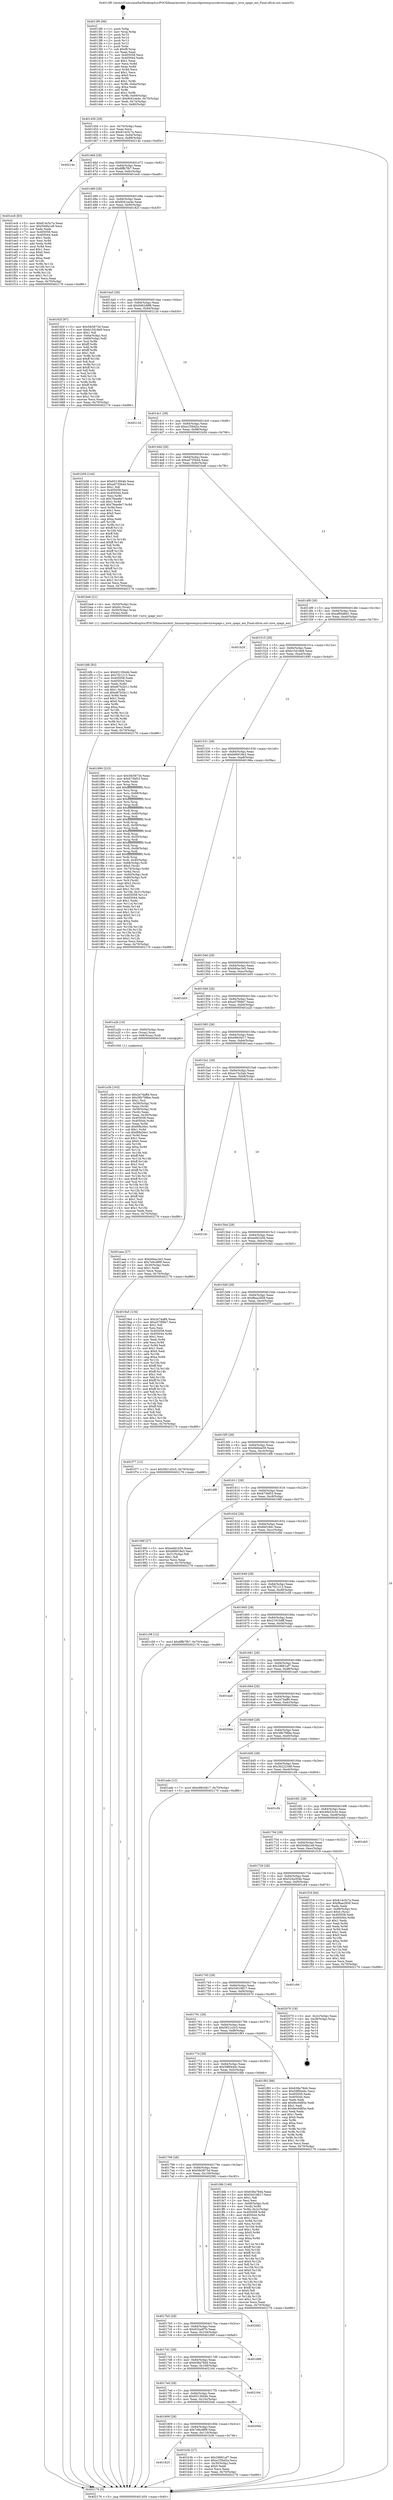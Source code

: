 digraph "0x4013f0" {
  label = "0x4013f0 (/mnt/c/Users/mathe/Desktop/tcc/POCII/binaries/extr_linuxarchpowerpcsysdevxivespapr.c_xive_spapr_eoi_Final-ollvm.out::main(0))"
  labelloc = "t"
  node[shape=record]

  Entry [label="",width=0.3,height=0.3,shape=circle,fillcolor=black,style=filled]
  "0x401450" [label="{
     0x401450 [29]\l
     | [instrs]\l
     &nbsp;&nbsp;0x401450 \<+3\>: mov -0x70(%rbp),%eax\l
     &nbsp;&nbsp;0x401453 \<+2\>: mov %eax,%ecx\l
     &nbsp;&nbsp;0x401455 \<+6\>: sub $0x814c5c7a,%ecx\l
     &nbsp;&nbsp;0x40145b \<+6\>: mov %eax,-0x84(%rbp)\l
     &nbsp;&nbsp;0x401461 \<+6\>: mov %ecx,-0x88(%rbp)\l
     &nbsp;&nbsp;0x401467 \<+6\>: je 000000000040214e \<main+0xd5e\>\l
  }"]
  "0x40214e" [label="{
     0x40214e\l
  }", style=dashed]
  "0x40146d" [label="{
     0x40146d [28]\l
     | [instrs]\l
     &nbsp;&nbsp;0x40146d \<+5\>: jmp 0000000000401472 \<main+0x82\>\l
     &nbsp;&nbsp;0x401472 \<+6\>: mov -0x84(%rbp),%eax\l
     &nbsp;&nbsp;0x401478 \<+5\>: sub $0x8ffb7fb7,%eax\l
     &nbsp;&nbsp;0x40147d \<+6\>: mov %eax,-0x8c(%rbp)\l
     &nbsp;&nbsp;0x401483 \<+6\>: je 0000000000401ec6 \<main+0xad6\>\l
  }"]
  Exit [label="",width=0.3,height=0.3,shape=circle,fillcolor=black,style=filled,peripheries=2]
  "0x401ec6" [label="{
     0x401ec6 [83]\l
     | [instrs]\l
     &nbsp;&nbsp;0x401ec6 \<+5\>: mov $0x814c5c7a,%eax\l
     &nbsp;&nbsp;0x401ecb \<+5\>: mov $0x50dfa1e8,%ecx\l
     &nbsp;&nbsp;0x401ed0 \<+2\>: xor %edx,%edx\l
     &nbsp;&nbsp;0x401ed2 \<+7\>: mov 0x405058,%esi\l
     &nbsp;&nbsp;0x401ed9 \<+7\>: mov 0x405044,%edi\l
     &nbsp;&nbsp;0x401ee0 \<+3\>: sub $0x1,%edx\l
     &nbsp;&nbsp;0x401ee3 \<+3\>: mov %esi,%r8d\l
     &nbsp;&nbsp;0x401ee6 \<+3\>: add %edx,%r8d\l
     &nbsp;&nbsp;0x401ee9 \<+4\>: imul %r8d,%esi\l
     &nbsp;&nbsp;0x401eed \<+3\>: and $0x1,%esi\l
     &nbsp;&nbsp;0x401ef0 \<+3\>: cmp $0x0,%esi\l
     &nbsp;&nbsp;0x401ef3 \<+4\>: sete %r9b\l
     &nbsp;&nbsp;0x401ef7 \<+3\>: cmp $0xa,%edi\l
     &nbsp;&nbsp;0x401efa \<+4\>: setl %r10b\l
     &nbsp;&nbsp;0x401efe \<+3\>: mov %r9b,%r11b\l
     &nbsp;&nbsp;0x401f01 \<+3\>: and %r10b,%r11b\l
     &nbsp;&nbsp;0x401f04 \<+3\>: xor %r10b,%r9b\l
     &nbsp;&nbsp;0x401f07 \<+3\>: or %r9b,%r11b\l
     &nbsp;&nbsp;0x401f0a \<+4\>: test $0x1,%r11b\l
     &nbsp;&nbsp;0x401f0e \<+3\>: cmovne %ecx,%eax\l
     &nbsp;&nbsp;0x401f11 \<+3\>: mov %eax,-0x70(%rbp)\l
     &nbsp;&nbsp;0x401f14 \<+5\>: jmp 0000000000402176 \<main+0xd86\>\l
  }"]
  "0x401489" [label="{
     0x401489 [28]\l
     | [instrs]\l
     &nbsp;&nbsp;0x401489 \<+5\>: jmp 000000000040148e \<main+0x9e\>\l
     &nbsp;&nbsp;0x40148e \<+6\>: mov -0x84(%rbp),%eax\l
     &nbsp;&nbsp;0x401494 \<+5\>: sub $0x9041ee4e,%eax\l
     &nbsp;&nbsp;0x401499 \<+6\>: mov %eax,-0x90(%rbp)\l
     &nbsp;&nbsp;0x40149f \<+6\>: je 000000000040182f \<main+0x43f\>\l
  }"]
  "0x401bfb" [label="{
     0x401bfb [93]\l
     | [instrs]\l
     &nbsp;&nbsp;0x401bfb \<+5\>: mov $0x6513944b,%edi\l
     &nbsp;&nbsp;0x401c00 \<+5\>: mov $0x7f21213,%ecx\l
     &nbsp;&nbsp;0x401c05 \<+7\>: mov 0x405058,%edx\l
     &nbsp;&nbsp;0x401c0c \<+7\>: mov 0x405044,%esi\l
     &nbsp;&nbsp;0x401c13 \<+3\>: mov %edx,%r8d\l
     &nbsp;&nbsp;0x401c16 \<+7\>: add $0xe67b2b11,%r8d\l
     &nbsp;&nbsp;0x401c1d \<+4\>: sub $0x1,%r8d\l
     &nbsp;&nbsp;0x401c21 \<+7\>: sub $0xe67b2b11,%r8d\l
     &nbsp;&nbsp;0x401c28 \<+4\>: imul %r8d,%edx\l
     &nbsp;&nbsp;0x401c2c \<+3\>: and $0x1,%edx\l
     &nbsp;&nbsp;0x401c2f \<+3\>: cmp $0x0,%edx\l
     &nbsp;&nbsp;0x401c32 \<+4\>: sete %r9b\l
     &nbsp;&nbsp;0x401c36 \<+3\>: cmp $0xa,%esi\l
     &nbsp;&nbsp;0x401c39 \<+4\>: setl %r10b\l
     &nbsp;&nbsp;0x401c3d \<+3\>: mov %r9b,%r11b\l
     &nbsp;&nbsp;0x401c40 \<+3\>: and %r10b,%r11b\l
     &nbsp;&nbsp;0x401c43 \<+3\>: xor %r10b,%r9b\l
     &nbsp;&nbsp;0x401c46 \<+3\>: or %r9b,%r11b\l
     &nbsp;&nbsp;0x401c49 \<+4\>: test $0x1,%r11b\l
     &nbsp;&nbsp;0x401c4d \<+3\>: cmovne %ecx,%edi\l
     &nbsp;&nbsp;0x401c50 \<+3\>: mov %edi,-0x70(%rbp)\l
     &nbsp;&nbsp;0x401c53 \<+5\>: jmp 0000000000402176 \<main+0xd86\>\l
  }"]
  "0x40182f" [label="{
     0x40182f [97]\l
     | [instrs]\l
     &nbsp;&nbsp;0x40182f \<+5\>: mov $0x5fe5873d,%eax\l
     &nbsp;&nbsp;0x401834 \<+5\>: mov $0xb15d18e9,%ecx\l
     &nbsp;&nbsp;0x401839 \<+2\>: mov $0x1,%dl\l
     &nbsp;&nbsp;0x40183b \<+4\>: mov -0x6a(%rbp),%sil\l
     &nbsp;&nbsp;0x40183f \<+4\>: mov -0x69(%rbp),%dil\l
     &nbsp;&nbsp;0x401843 \<+3\>: mov %sil,%r8b\l
     &nbsp;&nbsp;0x401846 \<+4\>: xor $0xff,%r8b\l
     &nbsp;&nbsp;0x40184a \<+3\>: mov %dil,%r9b\l
     &nbsp;&nbsp;0x40184d \<+4\>: xor $0xff,%r9b\l
     &nbsp;&nbsp;0x401851 \<+3\>: xor $0x1,%dl\l
     &nbsp;&nbsp;0x401854 \<+3\>: mov %r8b,%r10b\l
     &nbsp;&nbsp;0x401857 \<+4\>: and $0xff,%r10b\l
     &nbsp;&nbsp;0x40185b \<+3\>: and %dl,%sil\l
     &nbsp;&nbsp;0x40185e \<+3\>: mov %r9b,%r11b\l
     &nbsp;&nbsp;0x401861 \<+4\>: and $0xff,%r11b\l
     &nbsp;&nbsp;0x401865 \<+3\>: and %dl,%dil\l
     &nbsp;&nbsp;0x401868 \<+3\>: or %sil,%r10b\l
     &nbsp;&nbsp;0x40186b \<+3\>: or %dil,%r11b\l
     &nbsp;&nbsp;0x40186e \<+3\>: xor %r11b,%r10b\l
     &nbsp;&nbsp;0x401871 \<+3\>: or %r9b,%r8b\l
     &nbsp;&nbsp;0x401874 \<+4\>: xor $0xff,%r8b\l
     &nbsp;&nbsp;0x401878 \<+3\>: or $0x1,%dl\l
     &nbsp;&nbsp;0x40187b \<+3\>: and %dl,%r8b\l
     &nbsp;&nbsp;0x40187e \<+3\>: or %r8b,%r10b\l
     &nbsp;&nbsp;0x401881 \<+4\>: test $0x1,%r10b\l
     &nbsp;&nbsp;0x401885 \<+3\>: cmovne %ecx,%eax\l
     &nbsp;&nbsp;0x401888 \<+3\>: mov %eax,-0x70(%rbp)\l
     &nbsp;&nbsp;0x40188b \<+5\>: jmp 0000000000402176 \<main+0xd86\>\l
  }"]
  "0x4014a5" [label="{
     0x4014a5 [28]\l
     | [instrs]\l
     &nbsp;&nbsp;0x4014a5 \<+5\>: jmp 00000000004014aa \<main+0xba\>\l
     &nbsp;&nbsp;0x4014aa \<+6\>: mov -0x84(%rbp),%eax\l
     &nbsp;&nbsp;0x4014b0 \<+5\>: sub $0x9462d9f6,%eax\l
     &nbsp;&nbsp;0x4014b5 \<+6\>: mov %eax,-0x94(%rbp)\l
     &nbsp;&nbsp;0x4014bb \<+6\>: je 000000000040212d \<main+0xd3d\>\l
  }"]
  "0x402176" [label="{
     0x402176 [5]\l
     | [instrs]\l
     &nbsp;&nbsp;0x402176 \<+5\>: jmp 0000000000401450 \<main+0x60\>\l
  }"]
  "0x4013f0" [label="{
     0x4013f0 [96]\l
     | [instrs]\l
     &nbsp;&nbsp;0x4013f0 \<+1\>: push %rbp\l
     &nbsp;&nbsp;0x4013f1 \<+3\>: mov %rsp,%rbp\l
     &nbsp;&nbsp;0x4013f4 \<+2\>: push %r15\l
     &nbsp;&nbsp;0x4013f6 \<+2\>: push %r14\l
     &nbsp;&nbsp;0x4013f8 \<+2\>: push %r13\l
     &nbsp;&nbsp;0x4013fa \<+2\>: push %r12\l
     &nbsp;&nbsp;0x4013fc \<+1\>: push %rbx\l
     &nbsp;&nbsp;0x4013fd \<+7\>: sub $0xf8,%rsp\l
     &nbsp;&nbsp;0x401404 \<+2\>: xor %eax,%eax\l
     &nbsp;&nbsp;0x401406 \<+7\>: mov 0x405058,%ecx\l
     &nbsp;&nbsp;0x40140d \<+7\>: mov 0x405044,%edx\l
     &nbsp;&nbsp;0x401414 \<+3\>: sub $0x1,%eax\l
     &nbsp;&nbsp;0x401417 \<+3\>: mov %ecx,%r8d\l
     &nbsp;&nbsp;0x40141a \<+3\>: add %eax,%r8d\l
     &nbsp;&nbsp;0x40141d \<+4\>: imul %r8d,%ecx\l
     &nbsp;&nbsp;0x401421 \<+3\>: and $0x1,%ecx\l
     &nbsp;&nbsp;0x401424 \<+3\>: cmp $0x0,%ecx\l
     &nbsp;&nbsp;0x401427 \<+4\>: sete %r9b\l
     &nbsp;&nbsp;0x40142b \<+4\>: and $0x1,%r9b\l
     &nbsp;&nbsp;0x40142f \<+4\>: mov %r9b,-0x6a(%rbp)\l
     &nbsp;&nbsp;0x401433 \<+3\>: cmp $0xa,%edx\l
     &nbsp;&nbsp;0x401436 \<+4\>: setl %r9b\l
     &nbsp;&nbsp;0x40143a \<+4\>: and $0x1,%r9b\l
     &nbsp;&nbsp;0x40143e \<+4\>: mov %r9b,-0x69(%rbp)\l
     &nbsp;&nbsp;0x401442 \<+7\>: movl $0x9041ee4e,-0x70(%rbp)\l
     &nbsp;&nbsp;0x401449 \<+3\>: mov %edi,-0x74(%rbp)\l
     &nbsp;&nbsp;0x40144c \<+4\>: mov %rsi,-0x80(%rbp)\l
  }"]
  "0x401825" [label="{
     0x401825\l
  }", style=dashed]
  "0x40212d" [label="{
     0x40212d\l
  }", style=dashed]
  "0x4014c1" [label="{
     0x4014c1 [28]\l
     | [instrs]\l
     &nbsp;&nbsp;0x4014c1 \<+5\>: jmp 00000000004014c6 \<main+0xd6\>\l
     &nbsp;&nbsp;0x4014c6 \<+6\>: mov -0x84(%rbp),%eax\l
     &nbsp;&nbsp;0x4014cc \<+5\>: sub $0xa1f3bd2a,%eax\l
     &nbsp;&nbsp;0x4014d1 \<+6\>: mov %eax,-0x98(%rbp)\l
     &nbsp;&nbsp;0x4014d7 \<+6\>: je 0000000000401b56 \<main+0x766\>\l
  }"]
  "0x401b3b" [label="{
     0x401b3b [27]\l
     | [instrs]\l
     &nbsp;&nbsp;0x401b3b \<+5\>: mov $0x29661af7,%eax\l
     &nbsp;&nbsp;0x401b40 \<+5\>: mov $0xa1f3bd2a,%ecx\l
     &nbsp;&nbsp;0x401b45 \<+3\>: mov -0x30(%rbp),%edx\l
     &nbsp;&nbsp;0x401b48 \<+3\>: cmp $0x0,%edx\l
     &nbsp;&nbsp;0x401b4b \<+3\>: cmove %ecx,%eax\l
     &nbsp;&nbsp;0x401b4e \<+3\>: mov %eax,-0x70(%rbp)\l
     &nbsp;&nbsp;0x401b51 \<+5\>: jmp 0000000000402176 \<main+0xd86\>\l
  }"]
  "0x401b56" [label="{
     0x401b56 [144]\l
     | [instrs]\l
     &nbsp;&nbsp;0x401b56 \<+5\>: mov $0x6513944b,%eax\l
     &nbsp;&nbsp;0x401b5b \<+5\>: mov $0xad735b44,%ecx\l
     &nbsp;&nbsp;0x401b60 \<+2\>: mov $0x1,%dl\l
     &nbsp;&nbsp;0x401b62 \<+7\>: mov 0x405058,%esi\l
     &nbsp;&nbsp;0x401b69 \<+7\>: mov 0x405044,%edi\l
     &nbsp;&nbsp;0x401b70 \<+3\>: mov %esi,%r8d\l
     &nbsp;&nbsp;0x401b73 \<+7\>: sub $0x7feae8e7,%r8d\l
     &nbsp;&nbsp;0x401b7a \<+4\>: sub $0x1,%r8d\l
     &nbsp;&nbsp;0x401b7e \<+7\>: add $0x7feae8e7,%r8d\l
     &nbsp;&nbsp;0x401b85 \<+4\>: imul %r8d,%esi\l
     &nbsp;&nbsp;0x401b89 \<+3\>: and $0x1,%esi\l
     &nbsp;&nbsp;0x401b8c \<+3\>: cmp $0x0,%esi\l
     &nbsp;&nbsp;0x401b8f \<+4\>: sete %r9b\l
     &nbsp;&nbsp;0x401b93 \<+3\>: cmp $0xa,%edi\l
     &nbsp;&nbsp;0x401b96 \<+4\>: setl %r10b\l
     &nbsp;&nbsp;0x401b9a \<+3\>: mov %r9b,%r11b\l
     &nbsp;&nbsp;0x401b9d \<+4\>: xor $0xff,%r11b\l
     &nbsp;&nbsp;0x401ba1 \<+3\>: mov %r10b,%bl\l
     &nbsp;&nbsp;0x401ba4 \<+3\>: xor $0xff,%bl\l
     &nbsp;&nbsp;0x401ba7 \<+3\>: xor $0x1,%dl\l
     &nbsp;&nbsp;0x401baa \<+3\>: mov %r11b,%r14b\l
     &nbsp;&nbsp;0x401bad \<+4\>: and $0xff,%r14b\l
     &nbsp;&nbsp;0x401bb1 \<+3\>: and %dl,%r9b\l
     &nbsp;&nbsp;0x401bb4 \<+3\>: mov %bl,%r15b\l
     &nbsp;&nbsp;0x401bb7 \<+4\>: and $0xff,%r15b\l
     &nbsp;&nbsp;0x401bbb \<+3\>: and %dl,%r10b\l
     &nbsp;&nbsp;0x401bbe \<+3\>: or %r9b,%r14b\l
     &nbsp;&nbsp;0x401bc1 \<+3\>: or %r10b,%r15b\l
     &nbsp;&nbsp;0x401bc4 \<+3\>: xor %r15b,%r14b\l
     &nbsp;&nbsp;0x401bc7 \<+3\>: or %bl,%r11b\l
     &nbsp;&nbsp;0x401bca \<+4\>: xor $0xff,%r11b\l
     &nbsp;&nbsp;0x401bce \<+3\>: or $0x1,%dl\l
     &nbsp;&nbsp;0x401bd1 \<+3\>: and %dl,%r11b\l
     &nbsp;&nbsp;0x401bd4 \<+3\>: or %r11b,%r14b\l
     &nbsp;&nbsp;0x401bd7 \<+4\>: test $0x1,%r14b\l
     &nbsp;&nbsp;0x401bdb \<+3\>: cmovne %ecx,%eax\l
     &nbsp;&nbsp;0x401bde \<+3\>: mov %eax,-0x70(%rbp)\l
     &nbsp;&nbsp;0x401be1 \<+5\>: jmp 0000000000402176 \<main+0xd86\>\l
  }"]
  "0x4014dd" [label="{
     0x4014dd [28]\l
     | [instrs]\l
     &nbsp;&nbsp;0x4014dd \<+5\>: jmp 00000000004014e2 \<main+0xf2\>\l
     &nbsp;&nbsp;0x4014e2 \<+6\>: mov -0x84(%rbp),%eax\l
     &nbsp;&nbsp;0x4014e8 \<+5\>: sub $0xad735b44,%eax\l
     &nbsp;&nbsp;0x4014ed \<+6\>: mov %eax,-0x9c(%rbp)\l
     &nbsp;&nbsp;0x4014f3 \<+6\>: je 0000000000401be6 \<main+0x7f6\>\l
  }"]
  "0x401809" [label="{
     0x401809 [28]\l
     | [instrs]\l
     &nbsp;&nbsp;0x401809 \<+5\>: jmp 000000000040180e \<main+0x41e\>\l
     &nbsp;&nbsp;0x40180e \<+6\>: mov -0x84(%rbp),%eax\l
     &nbsp;&nbsp;0x401814 \<+5\>: sub $0x7e8cd8f9,%eax\l
     &nbsp;&nbsp;0x401819 \<+6\>: mov %eax,-0x110(%rbp)\l
     &nbsp;&nbsp;0x40181f \<+6\>: je 0000000000401b3b \<main+0x74b\>\l
  }"]
  "0x401be6" [label="{
     0x401be6 [21]\l
     | [instrs]\l
     &nbsp;&nbsp;0x401be6 \<+4\>: mov -0x50(%rbp),%rax\l
     &nbsp;&nbsp;0x401bea \<+6\>: movl $0x64,(%rax)\l
     &nbsp;&nbsp;0x401bf0 \<+4\>: mov -0x50(%rbp),%rax\l
     &nbsp;&nbsp;0x401bf4 \<+2\>: mov (%rax),%edi\l
     &nbsp;&nbsp;0x401bf6 \<+5\>: call 00000000004013e0 \<xive_spapr_eoi\>\l
     | [calls]\l
     &nbsp;&nbsp;0x4013e0 \{1\} (/mnt/c/Users/mathe/Desktop/tcc/POCII/binaries/extr_linuxarchpowerpcsysdevxivespapr.c_xive_spapr_eoi_Final-ollvm.out::xive_spapr_eoi)\l
  }"]
  "0x4014f9" [label="{
     0x4014f9 [28]\l
     | [instrs]\l
     &nbsp;&nbsp;0x4014f9 \<+5\>: jmp 00000000004014fe \<main+0x10e\>\l
     &nbsp;&nbsp;0x4014fe \<+6\>: mov -0x84(%rbp),%eax\l
     &nbsp;&nbsp;0x401504 \<+5\>: sub $0xaf00d8d1,%eax\l
     &nbsp;&nbsp;0x401509 \<+6\>: mov %eax,-0xa0(%rbp)\l
     &nbsp;&nbsp;0x40150f \<+6\>: je 0000000000401b20 \<main+0x730\>\l
  }"]
  "0x4020eb" [label="{
     0x4020eb\l
  }", style=dashed]
  "0x401b20" [label="{
     0x401b20\l
  }", style=dashed]
  "0x401515" [label="{
     0x401515 [28]\l
     | [instrs]\l
     &nbsp;&nbsp;0x401515 \<+5\>: jmp 000000000040151a \<main+0x12a\>\l
     &nbsp;&nbsp;0x40151a \<+6\>: mov -0x84(%rbp),%eax\l
     &nbsp;&nbsp;0x401520 \<+5\>: sub $0xb15d18e9,%eax\l
     &nbsp;&nbsp;0x401525 \<+6\>: mov %eax,-0xa4(%rbp)\l
     &nbsp;&nbsp;0x40152b \<+6\>: je 0000000000401890 \<main+0x4a0\>\l
  }"]
  "0x4017ed" [label="{
     0x4017ed [28]\l
     | [instrs]\l
     &nbsp;&nbsp;0x4017ed \<+5\>: jmp 00000000004017f2 \<main+0x402\>\l
     &nbsp;&nbsp;0x4017f2 \<+6\>: mov -0x84(%rbp),%eax\l
     &nbsp;&nbsp;0x4017f8 \<+5\>: sub $0x6513944b,%eax\l
     &nbsp;&nbsp;0x4017fd \<+6\>: mov %eax,-0x10c(%rbp)\l
     &nbsp;&nbsp;0x401803 \<+6\>: je 00000000004020eb \<main+0xcfb\>\l
  }"]
  "0x401890" [label="{
     0x401890 [223]\l
     | [instrs]\l
     &nbsp;&nbsp;0x401890 \<+5\>: mov $0x5fe5873d,%eax\l
     &nbsp;&nbsp;0x401895 \<+5\>: mov $0x673bf53,%ecx\l
     &nbsp;&nbsp;0x40189a \<+2\>: xor %edx,%edx\l
     &nbsp;&nbsp;0x40189c \<+3\>: mov %rsp,%rsi\l
     &nbsp;&nbsp;0x40189f \<+4\>: add $0xfffffffffffffff0,%rsi\l
     &nbsp;&nbsp;0x4018a3 \<+3\>: mov %rsi,%rsp\l
     &nbsp;&nbsp;0x4018a6 \<+4\>: mov %rsi,-0x68(%rbp)\l
     &nbsp;&nbsp;0x4018aa \<+3\>: mov %rsp,%rsi\l
     &nbsp;&nbsp;0x4018ad \<+4\>: add $0xfffffffffffffff0,%rsi\l
     &nbsp;&nbsp;0x4018b1 \<+3\>: mov %rsi,%rsp\l
     &nbsp;&nbsp;0x4018b4 \<+3\>: mov %rsp,%rdi\l
     &nbsp;&nbsp;0x4018b7 \<+4\>: add $0xfffffffffffffff0,%rdi\l
     &nbsp;&nbsp;0x4018bb \<+3\>: mov %rdi,%rsp\l
     &nbsp;&nbsp;0x4018be \<+4\>: mov %rdi,-0x60(%rbp)\l
     &nbsp;&nbsp;0x4018c2 \<+3\>: mov %rsp,%rdi\l
     &nbsp;&nbsp;0x4018c5 \<+4\>: add $0xfffffffffffffff0,%rdi\l
     &nbsp;&nbsp;0x4018c9 \<+3\>: mov %rdi,%rsp\l
     &nbsp;&nbsp;0x4018cc \<+4\>: mov %rdi,-0x58(%rbp)\l
     &nbsp;&nbsp;0x4018d0 \<+3\>: mov %rsp,%rdi\l
     &nbsp;&nbsp;0x4018d3 \<+4\>: add $0xfffffffffffffff0,%rdi\l
     &nbsp;&nbsp;0x4018d7 \<+3\>: mov %rdi,%rsp\l
     &nbsp;&nbsp;0x4018da \<+4\>: mov %rdi,-0x50(%rbp)\l
     &nbsp;&nbsp;0x4018de \<+3\>: mov %rsp,%rdi\l
     &nbsp;&nbsp;0x4018e1 \<+4\>: add $0xfffffffffffffff0,%rdi\l
     &nbsp;&nbsp;0x4018e5 \<+3\>: mov %rdi,%rsp\l
     &nbsp;&nbsp;0x4018e8 \<+4\>: mov %rdi,-0x48(%rbp)\l
     &nbsp;&nbsp;0x4018ec \<+3\>: mov %rsp,%rdi\l
     &nbsp;&nbsp;0x4018ef \<+4\>: add $0xfffffffffffffff0,%rdi\l
     &nbsp;&nbsp;0x4018f3 \<+3\>: mov %rdi,%rsp\l
     &nbsp;&nbsp;0x4018f6 \<+4\>: mov %rdi,-0x40(%rbp)\l
     &nbsp;&nbsp;0x4018fa \<+4\>: mov -0x68(%rbp),%rdi\l
     &nbsp;&nbsp;0x4018fe \<+6\>: movl $0x0,(%rdi)\l
     &nbsp;&nbsp;0x401904 \<+4\>: mov -0x74(%rbp),%r8d\l
     &nbsp;&nbsp;0x401908 \<+3\>: mov %r8d,(%rsi)\l
     &nbsp;&nbsp;0x40190b \<+4\>: mov -0x60(%rbp),%rdi\l
     &nbsp;&nbsp;0x40190f \<+4\>: mov -0x80(%rbp),%r9\l
     &nbsp;&nbsp;0x401913 \<+3\>: mov %r9,(%rdi)\l
     &nbsp;&nbsp;0x401916 \<+3\>: cmpl $0x2,(%rsi)\l
     &nbsp;&nbsp;0x401919 \<+4\>: setne %r10b\l
     &nbsp;&nbsp;0x40191d \<+4\>: and $0x1,%r10b\l
     &nbsp;&nbsp;0x401921 \<+4\>: mov %r10b,-0x31(%rbp)\l
     &nbsp;&nbsp;0x401925 \<+8\>: mov 0x405058,%r11d\l
     &nbsp;&nbsp;0x40192d \<+7\>: mov 0x405044,%ebx\l
     &nbsp;&nbsp;0x401934 \<+3\>: sub $0x1,%edx\l
     &nbsp;&nbsp;0x401937 \<+3\>: mov %r11d,%r14d\l
     &nbsp;&nbsp;0x40193a \<+3\>: add %edx,%r14d\l
     &nbsp;&nbsp;0x40193d \<+4\>: imul %r14d,%r11d\l
     &nbsp;&nbsp;0x401941 \<+4\>: and $0x1,%r11d\l
     &nbsp;&nbsp;0x401945 \<+4\>: cmp $0x0,%r11d\l
     &nbsp;&nbsp;0x401949 \<+4\>: sete %r10b\l
     &nbsp;&nbsp;0x40194d \<+3\>: cmp $0xa,%ebx\l
     &nbsp;&nbsp;0x401950 \<+4\>: setl %r15b\l
     &nbsp;&nbsp;0x401954 \<+3\>: mov %r10b,%r12b\l
     &nbsp;&nbsp;0x401957 \<+3\>: and %r15b,%r12b\l
     &nbsp;&nbsp;0x40195a \<+3\>: xor %r15b,%r10b\l
     &nbsp;&nbsp;0x40195d \<+3\>: or %r10b,%r12b\l
     &nbsp;&nbsp;0x401960 \<+4\>: test $0x1,%r12b\l
     &nbsp;&nbsp;0x401964 \<+3\>: cmovne %ecx,%eax\l
     &nbsp;&nbsp;0x401967 \<+3\>: mov %eax,-0x70(%rbp)\l
     &nbsp;&nbsp;0x40196a \<+5\>: jmp 0000000000402176 \<main+0xd86\>\l
  }"]
  "0x401531" [label="{
     0x401531 [28]\l
     | [instrs]\l
     &nbsp;&nbsp;0x401531 \<+5\>: jmp 0000000000401536 \<main+0x146\>\l
     &nbsp;&nbsp;0x401536 \<+6\>: mov -0x84(%rbp),%eax\l
     &nbsp;&nbsp;0x40153c \<+5\>: sub $0xb66918e3,%eax\l
     &nbsp;&nbsp;0x401541 \<+6\>: mov %eax,-0xa8(%rbp)\l
     &nbsp;&nbsp;0x401547 \<+6\>: je 000000000040198a \<main+0x59a\>\l
  }"]
  "0x402164" [label="{
     0x402164\l
  }", style=dashed]
  "0x40198a" [label="{
     0x40198a\l
  }", style=dashed]
  "0x40154d" [label="{
     0x40154d [28]\l
     | [instrs]\l
     &nbsp;&nbsp;0x40154d \<+5\>: jmp 0000000000401552 \<main+0x162\>\l
     &nbsp;&nbsp;0x401552 \<+6\>: mov -0x84(%rbp),%eax\l
     &nbsp;&nbsp;0x401558 \<+5\>: sub $0xb84ac3e5,%eax\l
     &nbsp;&nbsp;0x40155d \<+6\>: mov %eax,-0xac(%rbp)\l
     &nbsp;&nbsp;0x401563 \<+6\>: je 0000000000401b05 \<main+0x715\>\l
  }"]
  "0x4017d1" [label="{
     0x4017d1 [28]\l
     | [instrs]\l
     &nbsp;&nbsp;0x4017d1 \<+5\>: jmp 00000000004017d6 \<main+0x3e6\>\l
     &nbsp;&nbsp;0x4017d6 \<+6\>: mov -0x84(%rbp),%eax\l
     &nbsp;&nbsp;0x4017dc \<+5\>: sub $0x638a78d4,%eax\l
     &nbsp;&nbsp;0x4017e1 \<+6\>: mov %eax,-0x108(%rbp)\l
     &nbsp;&nbsp;0x4017e7 \<+6\>: je 0000000000402164 \<main+0xd74\>\l
  }"]
  "0x401b05" [label="{
     0x401b05\l
  }", style=dashed]
  "0x401569" [label="{
     0x401569 [28]\l
     | [instrs]\l
     &nbsp;&nbsp;0x401569 \<+5\>: jmp 000000000040156e \<main+0x17e\>\l
     &nbsp;&nbsp;0x40156e \<+6\>: mov -0x84(%rbp),%eax\l
     &nbsp;&nbsp;0x401574 \<+5\>: sub $0xe57f08e7,%eax\l
     &nbsp;&nbsp;0x401579 \<+6\>: mov %eax,-0xb0(%rbp)\l
     &nbsp;&nbsp;0x40157f \<+6\>: je 0000000000401a2b \<main+0x63b\>\l
  }"]
  "0x401d99" [label="{
     0x401d99\l
  }", style=dashed]
  "0x401a2b" [label="{
     0x401a2b [16]\l
     | [instrs]\l
     &nbsp;&nbsp;0x401a2b \<+4\>: mov -0x60(%rbp),%rax\l
     &nbsp;&nbsp;0x401a2f \<+3\>: mov (%rax),%rax\l
     &nbsp;&nbsp;0x401a32 \<+4\>: mov 0x8(%rax),%rdi\l
     &nbsp;&nbsp;0x401a36 \<+5\>: call 0000000000401040 \<atoi@plt\>\l
     | [calls]\l
     &nbsp;&nbsp;0x401040 \{1\} (unknown)\l
  }"]
  "0x401585" [label="{
     0x401585 [28]\l
     | [instrs]\l
     &nbsp;&nbsp;0x401585 \<+5\>: jmp 000000000040158a \<main+0x19a\>\l
     &nbsp;&nbsp;0x40158a \<+6\>: mov -0x84(%rbp),%eax\l
     &nbsp;&nbsp;0x401590 \<+5\>: sub $0xe99c0d17,%eax\l
     &nbsp;&nbsp;0x401595 \<+6\>: mov %eax,-0xb4(%rbp)\l
     &nbsp;&nbsp;0x40159b \<+6\>: je 0000000000401aea \<main+0x6fa\>\l
  }"]
  "0x4017b5" [label="{
     0x4017b5 [28]\l
     | [instrs]\l
     &nbsp;&nbsp;0x4017b5 \<+5\>: jmp 00000000004017ba \<main+0x3ca\>\l
     &nbsp;&nbsp;0x4017ba \<+6\>: mov -0x84(%rbp),%eax\l
     &nbsp;&nbsp;0x4017c0 \<+5\>: sub $0x632adf7b,%eax\l
     &nbsp;&nbsp;0x4017c5 \<+6\>: mov %eax,-0x104(%rbp)\l
     &nbsp;&nbsp;0x4017cb \<+6\>: je 0000000000401d99 \<main+0x9a9\>\l
  }"]
  "0x401aea" [label="{
     0x401aea [27]\l
     | [instrs]\l
     &nbsp;&nbsp;0x401aea \<+5\>: mov $0xb84ac3e5,%eax\l
     &nbsp;&nbsp;0x401aef \<+5\>: mov $0x7e8cd8f9,%ecx\l
     &nbsp;&nbsp;0x401af4 \<+3\>: mov -0x30(%rbp),%edx\l
     &nbsp;&nbsp;0x401af7 \<+3\>: cmp $0x1,%edx\l
     &nbsp;&nbsp;0x401afa \<+3\>: cmovl %ecx,%eax\l
     &nbsp;&nbsp;0x401afd \<+3\>: mov %eax,-0x70(%rbp)\l
     &nbsp;&nbsp;0x401b00 \<+5\>: jmp 0000000000402176 \<main+0xd86\>\l
  }"]
  "0x4015a1" [label="{
     0x4015a1 [28]\l
     | [instrs]\l
     &nbsp;&nbsp;0x4015a1 \<+5\>: jmp 00000000004015a6 \<main+0x1b6\>\l
     &nbsp;&nbsp;0x4015a6 \<+6\>: mov -0x84(%rbp),%eax\l
     &nbsp;&nbsp;0x4015ac \<+5\>: sub $0xec74c5ab,%eax\l
     &nbsp;&nbsp;0x4015b1 \<+6\>: mov %eax,-0xb8(%rbp)\l
     &nbsp;&nbsp;0x4015b7 \<+6\>: je 000000000040210c \<main+0xd1c\>\l
  }"]
  "0x402082" [label="{
     0x402082\l
  }", style=dashed]
  "0x40210c" [label="{
     0x40210c\l
  }", style=dashed]
  "0x4015bd" [label="{
     0x4015bd [28]\l
     | [instrs]\l
     &nbsp;&nbsp;0x4015bd \<+5\>: jmp 00000000004015c2 \<main+0x1d2\>\l
     &nbsp;&nbsp;0x4015c2 \<+6\>: mov -0x84(%rbp),%eax\l
     &nbsp;&nbsp;0x4015c8 \<+5\>: sub $0xeefd1b56,%eax\l
     &nbsp;&nbsp;0x4015cd \<+6\>: mov %eax,-0xbc(%rbp)\l
     &nbsp;&nbsp;0x4015d3 \<+6\>: je 00000000004019a5 \<main+0x5b5\>\l
  }"]
  "0x401799" [label="{
     0x401799 [28]\l
     | [instrs]\l
     &nbsp;&nbsp;0x401799 \<+5\>: jmp 000000000040179e \<main+0x3ae\>\l
     &nbsp;&nbsp;0x40179e \<+6\>: mov -0x84(%rbp),%eax\l
     &nbsp;&nbsp;0x4017a4 \<+5\>: sub $0x5fe5873d,%eax\l
     &nbsp;&nbsp;0x4017a9 \<+6\>: mov %eax,-0x100(%rbp)\l
     &nbsp;&nbsp;0x4017af \<+6\>: je 0000000000402082 \<main+0xc92\>\l
  }"]
  "0x4019a5" [label="{
     0x4019a5 [134]\l
     | [instrs]\l
     &nbsp;&nbsp;0x4019a5 \<+5\>: mov $0x2e74aff4,%eax\l
     &nbsp;&nbsp;0x4019aa \<+5\>: mov $0xe57f08e7,%ecx\l
     &nbsp;&nbsp;0x4019af \<+2\>: mov $0x1,%dl\l
     &nbsp;&nbsp;0x4019b1 \<+2\>: xor %esi,%esi\l
     &nbsp;&nbsp;0x4019b3 \<+7\>: mov 0x405058,%edi\l
     &nbsp;&nbsp;0x4019ba \<+8\>: mov 0x405044,%r8d\l
     &nbsp;&nbsp;0x4019c2 \<+3\>: sub $0x1,%esi\l
     &nbsp;&nbsp;0x4019c5 \<+3\>: mov %edi,%r9d\l
     &nbsp;&nbsp;0x4019c8 \<+3\>: add %esi,%r9d\l
     &nbsp;&nbsp;0x4019cb \<+4\>: imul %r9d,%edi\l
     &nbsp;&nbsp;0x4019cf \<+3\>: and $0x1,%edi\l
     &nbsp;&nbsp;0x4019d2 \<+3\>: cmp $0x0,%edi\l
     &nbsp;&nbsp;0x4019d5 \<+4\>: sete %r10b\l
     &nbsp;&nbsp;0x4019d9 \<+4\>: cmp $0xa,%r8d\l
     &nbsp;&nbsp;0x4019dd \<+4\>: setl %r11b\l
     &nbsp;&nbsp;0x4019e1 \<+3\>: mov %r10b,%bl\l
     &nbsp;&nbsp;0x4019e4 \<+3\>: xor $0xff,%bl\l
     &nbsp;&nbsp;0x4019e7 \<+3\>: mov %r11b,%r14b\l
     &nbsp;&nbsp;0x4019ea \<+4\>: xor $0xff,%r14b\l
     &nbsp;&nbsp;0x4019ee \<+3\>: xor $0x1,%dl\l
     &nbsp;&nbsp;0x4019f1 \<+3\>: mov %bl,%r15b\l
     &nbsp;&nbsp;0x4019f4 \<+4\>: and $0xff,%r15b\l
     &nbsp;&nbsp;0x4019f8 \<+3\>: and %dl,%r10b\l
     &nbsp;&nbsp;0x4019fb \<+3\>: mov %r14b,%r12b\l
     &nbsp;&nbsp;0x4019fe \<+4\>: and $0xff,%r12b\l
     &nbsp;&nbsp;0x401a02 \<+3\>: and %dl,%r11b\l
     &nbsp;&nbsp;0x401a05 \<+3\>: or %r10b,%r15b\l
     &nbsp;&nbsp;0x401a08 \<+3\>: or %r11b,%r12b\l
     &nbsp;&nbsp;0x401a0b \<+3\>: xor %r12b,%r15b\l
     &nbsp;&nbsp;0x401a0e \<+3\>: or %r14b,%bl\l
     &nbsp;&nbsp;0x401a11 \<+3\>: xor $0xff,%bl\l
     &nbsp;&nbsp;0x401a14 \<+3\>: or $0x1,%dl\l
     &nbsp;&nbsp;0x401a17 \<+2\>: and %dl,%bl\l
     &nbsp;&nbsp;0x401a19 \<+3\>: or %bl,%r15b\l
     &nbsp;&nbsp;0x401a1c \<+4\>: test $0x1,%r15b\l
     &nbsp;&nbsp;0x401a20 \<+3\>: cmovne %ecx,%eax\l
     &nbsp;&nbsp;0x401a23 \<+3\>: mov %eax,-0x70(%rbp)\l
     &nbsp;&nbsp;0x401a26 \<+5\>: jmp 0000000000402176 \<main+0xd86\>\l
  }"]
  "0x4015d9" [label="{
     0x4015d9 [28]\l
     | [instrs]\l
     &nbsp;&nbsp;0x4015d9 \<+5\>: jmp 00000000004015de \<main+0x1ee\>\l
     &nbsp;&nbsp;0x4015de \<+6\>: mov -0x84(%rbp),%eax\l
     &nbsp;&nbsp;0x4015e4 \<+5\>: sub $0xf8aa2858,%eax\l
     &nbsp;&nbsp;0x4015e9 \<+6\>: mov %eax,-0xc0(%rbp)\l
     &nbsp;&nbsp;0x4015ef \<+6\>: je 0000000000401f77 \<main+0xb87\>\l
  }"]
  "0x401fdb" [label="{
     0x401fdb [149]\l
     | [instrs]\l
     &nbsp;&nbsp;0x401fdb \<+5\>: mov $0x638a78d4,%eax\l
     &nbsp;&nbsp;0x401fe0 \<+5\>: mov $0x54018817,%ecx\l
     &nbsp;&nbsp;0x401fe5 \<+2\>: mov $0x1,%dl\l
     &nbsp;&nbsp;0x401fe7 \<+2\>: xor %esi,%esi\l
     &nbsp;&nbsp;0x401fe9 \<+4\>: mov -0x68(%rbp),%rdi\l
     &nbsp;&nbsp;0x401fed \<+3\>: mov (%rdi),%r8d\l
     &nbsp;&nbsp;0x401ff0 \<+4\>: mov %r8d,-0x2c(%rbp)\l
     &nbsp;&nbsp;0x401ff4 \<+8\>: mov 0x405058,%r8d\l
     &nbsp;&nbsp;0x401ffc \<+8\>: mov 0x405044,%r9d\l
     &nbsp;&nbsp;0x402004 \<+3\>: sub $0x1,%esi\l
     &nbsp;&nbsp;0x402007 \<+3\>: mov %r8d,%r10d\l
     &nbsp;&nbsp;0x40200a \<+3\>: add %esi,%r10d\l
     &nbsp;&nbsp;0x40200d \<+4\>: imul %r10d,%r8d\l
     &nbsp;&nbsp;0x402011 \<+4\>: and $0x1,%r8d\l
     &nbsp;&nbsp;0x402015 \<+4\>: cmp $0x0,%r8d\l
     &nbsp;&nbsp;0x402019 \<+4\>: sete %r11b\l
     &nbsp;&nbsp;0x40201d \<+4\>: cmp $0xa,%r9d\l
     &nbsp;&nbsp;0x402021 \<+3\>: setl %bl\l
     &nbsp;&nbsp;0x402024 \<+3\>: mov %r11b,%r14b\l
     &nbsp;&nbsp;0x402027 \<+4\>: xor $0xff,%r14b\l
     &nbsp;&nbsp;0x40202b \<+3\>: mov %bl,%r15b\l
     &nbsp;&nbsp;0x40202e \<+4\>: xor $0xff,%r15b\l
     &nbsp;&nbsp;0x402032 \<+3\>: xor $0x0,%dl\l
     &nbsp;&nbsp;0x402035 \<+3\>: mov %r14b,%r12b\l
     &nbsp;&nbsp;0x402038 \<+4\>: and $0x0,%r12b\l
     &nbsp;&nbsp;0x40203c \<+3\>: and %dl,%r11b\l
     &nbsp;&nbsp;0x40203f \<+3\>: mov %r15b,%r13b\l
     &nbsp;&nbsp;0x402042 \<+4\>: and $0x0,%r13b\l
     &nbsp;&nbsp;0x402046 \<+2\>: and %dl,%bl\l
     &nbsp;&nbsp;0x402048 \<+3\>: or %r11b,%r12b\l
     &nbsp;&nbsp;0x40204b \<+3\>: or %bl,%r13b\l
     &nbsp;&nbsp;0x40204e \<+3\>: xor %r13b,%r12b\l
     &nbsp;&nbsp;0x402051 \<+3\>: or %r15b,%r14b\l
     &nbsp;&nbsp;0x402054 \<+4\>: xor $0xff,%r14b\l
     &nbsp;&nbsp;0x402058 \<+3\>: or $0x0,%dl\l
     &nbsp;&nbsp;0x40205b \<+3\>: and %dl,%r14b\l
     &nbsp;&nbsp;0x40205e \<+3\>: or %r14b,%r12b\l
     &nbsp;&nbsp;0x402061 \<+4\>: test $0x1,%r12b\l
     &nbsp;&nbsp;0x402065 \<+3\>: cmovne %ecx,%eax\l
     &nbsp;&nbsp;0x402068 \<+3\>: mov %eax,-0x70(%rbp)\l
     &nbsp;&nbsp;0x40206b \<+5\>: jmp 0000000000402176 \<main+0xd86\>\l
  }"]
  "0x401f77" [label="{
     0x401f77 [12]\l
     | [instrs]\l
     &nbsp;&nbsp;0x401f77 \<+7\>: movl $0x562143c5,-0x70(%rbp)\l
     &nbsp;&nbsp;0x401f7e \<+5\>: jmp 0000000000402176 \<main+0xd86\>\l
  }"]
  "0x4015f5" [label="{
     0x4015f5 [28]\l
     | [instrs]\l
     &nbsp;&nbsp;0x4015f5 \<+5\>: jmp 00000000004015fa \<main+0x20a\>\l
     &nbsp;&nbsp;0x4015fa \<+6\>: mov -0x84(%rbp),%eax\l
     &nbsp;&nbsp;0x401600 \<+5\>: sub $0xfddbee59,%eax\l
     &nbsp;&nbsp;0x401605 \<+6\>: mov %eax,-0xc4(%rbp)\l
     &nbsp;&nbsp;0x40160b \<+6\>: je 0000000000401df8 \<main+0xa08\>\l
  }"]
  "0x40177d" [label="{
     0x40177d [28]\l
     | [instrs]\l
     &nbsp;&nbsp;0x40177d \<+5\>: jmp 0000000000401782 \<main+0x392\>\l
     &nbsp;&nbsp;0x401782 \<+6\>: mov -0x84(%rbp),%eax\l
     &nbsp;&nbsp;0x401788 \<+5\>: sub $0x59f944dc,%eax\l
     &nbsp;&nbsp;0x40178d \<+6\>: mov %eax,-0xfc(%rbp)\l
     &nbsp;&nbsp;0x401793 \<+6\>: je 0000000000401fdb \<main+0xbeb\>\l
  }"]
  "0x401df8" [label="{
     0x401df8\l
  }", style=dashed]
  "0x401611" [label="{
     0x401611 [28]\l
     | [instrs]\l
     &nbsp;&nbsp;0x401611 \<+5\>: jmp 0000000000401616 \<main+0x226\>\l
     &nbsp;&nbsp;0x401616 \<+6\>: mov -0x84(%rbp),%eax\l
     &nbsp;&nbsp;0x40161c \<+5\>: sub $0x673bf53,%eax\l
     &nbsp;&nbsp;0x401621 \<+6\>: mov %eax,-0xc8(%rbp)\l
     &nbsp;&nbsp;0x401627 \<+6\>: je 000000000040196f \<main+0x57f\>\l
  }"]
  "0x401f83" [label="{
     0x401f83 [88]\l
     | [instrs]\l
     &nbsp;&nbsp;0x401f83 \<+5\>: mov $0x638a78d4,%eax\l
     &nbsp;&nbsp;0x401f88 \<+5\>: mov $0x59f944dc,%ecx\l
     &nbsp;&nbsp;0x401f8d \<+7\>: mov 0x405058,%edx\l
     &nbsp;&nbsp;0x401f94 \<+7\>: mov 0x405044,%esi\l
     &nbsp;&nbsp;0x401f9b \<+2\>: mov %edx,%edi\l
     &nbsp;&nbsp;0x401f9d \<+6\>: add $0x9ec0d85e,%edi\l
     &nbsp;&nbsp;0x401fa3 \<+3\>: sub $0x1,%edi\l
     &nbsp;&nbsp;0x401fa6 \<+6\>: sub $0x9ec0d85e,%edi\l
     &nbsp;&nbsp;0x401fac \<+3\>: imul %edi,%edx\l
     &nbsp;&nbsp;0x401faf \<+3\>: and $0x1,%edx\l
     &nbsp;&nbsp;0x401fb2 \<+3\>: cmp $0x0,%edx\l
     &nbsp;&nbsp;0x401fb5 \<+4\>: sete %r8b\l
     &nbsp;&nbsp;0x401fb9 \<+3\>: cmp $0xa,%esi\l
     &nbsp;&nbsp;0x401fbc \<+4\>: setl %r9b\l
     &nbsp;&nbsp;0x401fc0 \<+3\>: mov %r8b,%r10b\l
     &nbsp;&nbsp;0x401fc3 \<+3\>: and %r9b,%r10b\l
     &nbsp;&nbsp;0x401fc6 \<+3\>: xor %r9b,%r8b\l
     &nbsp;&nbsp;0x401fc9 \<+3\>: or %r8b,%r10b\l
     &nbsp;&nbsp;0x401fcc \<+4\>: test $0x1,%r10b\l
     &nbsp;&nbsp;0x401fd0 \<+3\>: cmovne %ecx,%eax\l
     &nbsp;&nbsp;0x401fd3 \<+3\>: mov %eax,-0x70(%rbp)\l
     &nbsp;&nbsp;0x401fd6 \<+5\>: jmp 0000000000402176 \<main+0xd86\>\l
  }"]
  "0x40196f" [label="{
     0x40196f [27]\l
     | [instrs]\l
     &nbsp;&nbsp;0x40196f \<+5\>: mov $0xeefd1b56,%eax\l
     &nbsp;&nbsp;0x401974 \<+5\>: mov $0xb66918e3,%ecx\l
     &nbsp;&nbsp;0x401979 \<+3\>: mov -0x31(%rbp),%dl\l
     &nbsp;&nbsp;0x40197c \<+3\>: test $0x1,%dl\l
     &nbsp;&nbsp;0x40197f \<+3\>: cmovne %ecx,%eax\l
     &nbsp;&nbsp;0x401982 \<+3\>: mov %eax,-0x70(%rbp)\l
     &nbsp;&nbsp;0x401985 \<+5\>: jmp 0000000000402176 \<main+0xd86\>\l
  }"]
  "0x40162d" [label="{
     0x40162d [28]\l
     | [instrs]\l
     &nbsp;&nbsp;0x40162d \<+5\>: jmp 0000000000401632 \<main+0x242\>\l
     &nbsp;&nbsp;0x401632 \<+6\>: mov -0x84(%rbp),%eax\l
     &nbsp;&nbsp;0x401638 \<+5\>: sub $0x6bf18dc,%eax\l
     &nbsp;&nbsp;0x40163d \<+6\>: mov %eax,-0xcc(%rbp)\l
     &nbsp;&nbsp;0x401643 \<+6\>: je 0000000000401e9d \<main+0xaad\>\l
  }"]
  "0x401a3b" [label="{
     0x401a3b [163]\l
     | [instrs]\l
     &nbsp;&nbsp;0x401a3b \<+5\>: mov $0x2e74aff4,%ecx\l
     &nbsp;&nbsp;0x401a40 \<+5\>: mov $0x38b798be,%edx\l
     &nbsp;&nbsp;0x401a45 \<+3\>: mov $0x1,%sil\l
     &nbsp;&nbsp;0x401a48 \<+4\>: mov -0x58(%rbp),%rdi\l
     &nbsp;&nbsp;0x401a4c \<+2\>: mov %eax,(%rdi)\l
     &nbsp;&nbsp;0x401a4e \<+4\>: mov -0x58(%rbp),%rdi\l
     &nbsp;&nbsp;0x401a52 \<+2\>: mov (%rdi),%eax\l
     &nbsp;&nbsp;0x401a54 \<+3\>: mov %eax,-0x30(%rbp)\l
     &nbsp;&nbsp;0x401a57 \<+7\>: mov 0x405058,%eax\l
     &nbsp;&nbsp;0x401a5e \<+8\>: mov 0x405044,%r8d\l
     &nbsp;&nbsp;0x401a66 \<+3\>: mov %eax,%r9d\l
     &nbsp;&nbsp;0x401a69 \<+7\>: add $0xf0fe26e1,%r9d\l
     &nbsp;&nbsp;0x401a70 \<+4\>: sub $0x1,%r9d\l
     &nbsp;&nbsp;0x401a74 \<+7\>: sub $0xf0fe26e1,%r9d\l
     &nbsp;&nbsp;0x401a7b \<+4\>: imul %r9d,%eax\l
     &nbsp;&nbsp;0x401a7f \<+3\>: and $0x1,%eax\l
     &nbsp;&nbsp;0x401a82 \<+3\>: cmp $0x0,%eax\l
     &nbsp;&nbsp;0x401a85 \<+4\>: sete %r10b\l
     &nbsp;&nbsp;0x401a89 \<+4\>: cmp $0xa,%r8d\l
     &nbsp;&nbsp;0x401a8d \<+4\>: setl %r11b\l
     &nbsp;&nbsp;0x401a91 \<+3\>: mov %r10b,%bl\l
     &nbsp;&nbsp;0x401a94 \<+3\>: xor $0xff,%bl\l
     &nbsp;&nbsp;0x401a97 \<+3\>: mov %r11b,%r14b\l
     &nbsp;&nbsp;0x401a9a \<+4\>: xor $0xff,%r14b\l
     &nbsp;&nbsp;0x401a9e \<+4\>: xor $0x1,%sil\l
     &nbsp;&nbsp;0x401aa2 \<+3\>: mov %bl,%r15b\l
     &nbsp;&nbsp;0x401aa5 \<+4\>: and $0xff,%r15b\l
     &nbsp;&nbsp;0x401aa9 \<+3\>: and %sil,%r10b\l
     &nbsp;&nbsp;0x401aac \<+3\>: mov %r14b,%r12b\l
     &nbsp;&nbsp;0x401aaf \<+4\>: and $0xff,%r12b\l
     &nbsp;&nbsp;0x401ab3 \<+3\>: and %sil,%r11b\l
     &nbsp;&nbsp;0x401ab6 \<+3\>: or %r10b,%r15b\l
     &nbsp;&nbsp;0x401ab9 \<+3\>: or %r11b,%r12b\l
     &nbsp;&nbsp;0x401abc \<+3\>: xor %r12b,%r15b\l
     &nbsp;&nbsp;0x401abf \<+3\>: or %r14b,%bl\l
     &nbsp;&nbsp;0x401ac2 \<+3\>: xor $0xff,%bl\l
     &nbsp;&nbsp;0x401ac5 \<+4\>: or $0x1,%sil\l
     &nbsp;&nbsp;0x401ac9 \<+3\>: and %sil,%bl\l
     &nbsp;&nbsp;0x401acc \<+3\>: or %bl,%r15b\l
     &nbsp;&nbsp;0x401acf \<+4\>: test $0x1,%r15b\l
     &nbsp;&nbsp;0x401ad3 \<+3\>: cmovne %edx,%ecx\l
     &nbsp;&nbsp;0x401ad6 \<+3\>: mov %ecx,-0x70(%rbp)\l
     &nbsp;&nbsp;0x401ad9 \<+5\>: jmp 0000000000402176 \<main+0xd86\>\l
  }"]
  "0x401761" [label="{
     0x401761 [28]\l
     | [instrs]\l
     &nbsp;&nbsp;0x401761 \<+5\>: jmp 0000000000401766 \<main+0x376\>\l
     &nbsp;&nbsp;0x401766 \<+6\>: mov -0x84(%rbp),%eax\l
     &nbsp;&nbsp;0x40176c \<+5\>: sub $0x562143c5,%eax\l
     &nbsp;&nbsp;0x401771 \<+6\>: mov %eax,-0xf8(%rbp)\l
     &nbsp;&nbsp;0x401777 \<+6\>: je 0000000000401f83 \<main+0xb93\>\l
  }"]
  "0x401e9d" [label="{
     0x401e9d\l
  }", style=dashed]
  "0x401649" [label="{
     0x401649 [28]\l
     | [instrs]\l
     &nbsp;&nbsp;0x401649 \<+5\>: jmp 000000000040164e \<main+0x25e\>\l
     &nbsp;&nbsp;0x40164e \<+6\>: mov -0x84(%rbp),%eax\l
     &nbsp;&nbsp;0x401654 \<+5\>: sub $0x7f21213,%eax\l
     &nbsp;&nbsp;0x401659 \<+6\>: mov %eax,-0xd0(%rbp)\l
     &nbsp;&nbsp;0x40165f \<+6\>: je 0000000000401c58 \<main+0x868\>\l
  }"]
  "0x402070" [label="{
     0x402070 [18]\l
     | [instrs]\l
     &nbsp;&nbsp;0x402070 \<+3\>: mov -0x2c(%rbp),%eax\l
     &nbsp;&nbsp;0x402073 \<+4\>: lea -0x28(%rbp),%rsp\l
     &nbsp;&nbsp;0x402077 \<+1\>: pop %rbx\l
     &nbsp;&nbsp;0x402078 \<+2\>: pop %r12\l
     &nbsp;&nbsp;0x40207a \<+2\>: pop %r13\l
     &nbsp;&nbsp;0x40207c \<+2\>: pop %r14\l
     &nbsp;&nbsp;0x40207e \<+2\>: pop %r15\l
     &nbsp;&nbsp;0x402080 \<+1\>: pop %rbp\l
     &nbsp;&nbsp;0x402081 \<+1\>: ret\l
  }"]
  "0x401c58" [label="{
     0x401c58 [12]\l
     | [instrs]\l
     &nbsp;&nbsp;0x401c58 \<+7\>: movl $0x8ffb7fb7,-0x70(%rbp)\l
     &nbsp;&nbsp;0x401c5f \<+5\>: jmp 0000000000402176 \<main+0xd86\>\l
  }"]
  "0x401665" [label="{
     0x401665 [28]\l
     | [instrs]\l
     &nbsp;&nbsp;0x401665 \<+5\>: jmp 000000000040166a \<main+0x27a\>\l
     &nbsp;&nbsp;0x40166a \<+6\>: mov -0x84(%rbp),%eax\l
     &nbsp;&nbsp;0x401670 \<+5\>: sub $0x2191bdff,%eax\l
     &nbsp;&nbsp;0x401675 \<+6\>: mov %eax,-0xd4(%rbp)\l
     &nbsp;&nbsp;0x40167b \<+6\>: je 0000000000401da5 \<main+0x9b5\>\l
  }"]
  "0x401745" [label="{
     0x401745 [28]\l
     | [instrs]\l
     &nbsp;&nbsp;0x401745 \<+5\>: jmp 000000000040174a \<main+0x35a\>\l
     &nbsp;&nbsp;0x40174a \<+6\>: mov -0x84(%rbp),%eax\l
     &nbsp;&nbsp;0x401750 \<+5\>: sub $0x54018817,%eax\l
     &nbsp;&nbsp;0x401755 \<+6\>: mov %eax,-0xf4(%rbp)\l
     &nbsp;&nbsp;0x40175b \<+6\>: je 0000000000402070 \<main+0xc80\>\l
  }"]
  "0x401da5" [label="{
     0x401da5\l
  }", style=dashed]
  "0x401681" [label="{
     0x401681 [28]\l
     | [instrs]\l
     &nbsp;&nbsp;0x401681 \<+5\>: jmp 0000000000401686 \<main+0x296\>\l
     &nbsp;&nbsp;0x401686 \<+6\>: mov -0x84(%rbp),%eax\l
     &nbsp;&nbsp;0x40168c \<+5\>: sub $0x29661af7,%eax\l
     &nbsp;&nbsp;0x401691 \<+6\>: mov %eax,-0xd8(%rbp)\l
     &nbsp;&nbsp;0x401697 \<+6\>: je 0000000000401ea9 \<main+0xab9\>\l
  }"]
  "0x401c64" [label="{
     0x401c64\l
  }", style=dashed]
  "0x401ea9" [label="{
     0x401ea9\l
  }", style=dashed]
  "0x40169d" [label="{
     0x40169d [28]\l
     | [instrs]\l
     &nbsp;&nbsp;0x40169d \<+5\>: jmp 00000000004016a2 \<main+0x2b2\>\l
     &nbsp;&nbsp;0x4016a2 \<+6\>: mov -0x84(%rbp),%eax\l
     &nbsp;&nbsp;0x4016a8 \<+5\>: sub $0x2e74aff4,%eax\l
     &nbsp;&nbsp;0x4016ad \<+6\>: mov %eax,-0xdc(%rbp)\l
     &nbsp;&nbsp;0x4016b3 \<+6\>: je 00000000004020be \<main+0xcce\>\l
  }"]
  "0x401729" [label="{
     0x401729 [28]\l
     | [instrs]\l
     &nbsp;&nbsp;0x401729 \<+5\>: jmp 000000000040172e \<main+0x33e\>\l
     &nbsp;&nbsp;0x40172e \<+6\>: mov -0x84(%rbp),%eax\l
     &nbsp;&nbsp;0x401734 \<+5\>: sub $0x524a304b,%eax\l
     &nbsp;&nbsp;0x401739 \<+6\>: mov %eax,-0xf0(%rbp)\l
     &nbsp;&nbsp;0x40173f \<+6\>: je 0000000000401c64 \<main+0x874\>\l
  }"]
  "0x4020be" [label="{
     0x4020be\l
  }", style=dashed]
  "0x4016b9" [label="{
     0x4016b9 [28]\l
     | [instrs]\l
     &nbsp;&nbsp;0x4016b9 \<+5\>: jmp 00000000004016be \<main+0x2ce\>\l
     &nbsp;&nbsp;0x4016be \<+6\>: mov -0x84(%rbp),%eax\l
     &nbsp;&nbsp;0x4016c4 \<+5\>: sub $0x38b798be,%eax\l
     &nbsp;&nbsp;0x4016c9 \<+6\>: mov %eax,-0xe0(%rbp)\l
     &nbsp;&nbsp;0x4016cf \<+6\>: je 0000000000401ade \<main+0x6ee\>\l
  }"]
  "0x401f19" [label="{
     0x401f19 [94]\l
     | [instrs]\l
     &nbsp;&nbsp;0x401f19 \<+5\>: mov $0x814c5c7a,%eax\l
     &nbsp;&nbsp;0x401f1e \<+5\>: mov $0xf8aa2858,%ecx\l
     &nbsp;&nbsp;0x401f23 \<+2\>: xor %edx,%edx\l
     &nbsp;&nbsp;0x401f25 \<+4\>: mov -0x68(%rbp),%rsi\l
     &nbsp;&nbsp;0x401f29 \<+6\>: movl $0x0,(%rsi)\l
     &nbsp;&nbsp;0x401f2f \<+7\>: mov 0x405058,%edi\l
     &nbsp;&nbsp;0x401f36 \<+8\>: mov 0x405044,%r8d\l
     &nbsp;&nbsp;0x401f3e \<+3\>: sub $0x1,%edx\l
     &nbsp;&nbsp;0x401f41 \<+3\>: mov %edi,%r9d\l
     &nbsp;&nbsp;0x401f44 \<+3\>: add %edx,%r9d\l
     &nbsp;&nbsp;0x401f47 \<+4\>: imul %r9d,%edi\l
     &nbsp;&nbsp;0x401f4b \<+3\>: and $0x1,%edi\l
     &nbsp;&nbsp;0x401f4e \<+3\>: cmp $0x0,%edi\l
     &nbsp;&nbsp;0x401f51 \<+4\>: sete %r10b\l
     &nbsp;&nbsp;0x401f55 \<+4\>: cmp $0xa,%r8d\l
     &nbsp;&nbsp;0x401f59 \<+4\>: setl %r11b\l
     &nbsp;&nbsp;0x401f5d \<+3\>: mov %r10b,%bl\l
     &nbsp;&nbsp;0x401f60 \<+3\>: and %r11b,%bl\l
     &nbsp;&nbsp;0x401f63 \<+3\>: xor %r11b,%r10b\l
     &nbsp;&nbsp;0x401f66 \<+3\>: or %r10b,%bl\l
     &nbsp;&nbsp;0x401f69 \<+3\>: test $0x1,%bl\l
     &nbsp;&nbsp;0x401f6c \<+3\>: cmovne %ecx,%eax\l
     &nbsp;&nbsp;0x401f6f \<+3\>: mov %eax,-0x70(%rbp)\l
     &nbsp;&nbsp;0x401f72 \<+5\>: jmp 0000000000402176 \<main+0xd86\>\l
  }"]
  "0x401ade" [label="{
     0x401ade [12]\l
     | [instrs]\l
     &nbsp;&nbsp;0x401ade \<+7\>: movl $0xe99c0d17,-0x70(%rbp)\l
     &nbsp;&nbsp;0x401ae5 \<+5\>: jmp 0000000000402176 \<main+0xd86\>\l
  }"]
  "0x4016d5" [label="{
     0x4016d5 [28]\l
     | [instrs]\l
     &nbsp;&nbsp;0x4016d5 \<+5\>: jmp 00000000004016da \<main+0x2ea\>\l
     &nbsp;&nbsp;0x4016da \<+6\>: mov -0x84(%rbp),%eax\l
     &nbsp;&nbsp;0x4016e0 \<+5\>: sub $0x3b2223d8,%eax\l
     &nbsp;&nbsp;0x4016e5 \<+6\>: mov %eax,-0xe4(%rbp)\l
     &nbsp;&nbsp;0x4016eb \<+6\>: je 0000000000401cf4 \<main+0x904\>\l
  }"]
  "0x40170d" [label="{
     0x40170d [28]\l
     | [instrs]\l
     &nbsp;&nbsp;0x40170d \<+5\>: jmp 0000000000401712 \<main+0x322\>\l
     &nbsp;&nbsp;0x401712 \<+6\>: mov -0x84(%rbp),%eax\l
     &nbsp;&nbsp;0x401718 \<+5\>: sub $0x50dfa1e8,%eax\l
     &nbsp;&nbsp;0x40171d \<+6\>: mov %eax,-0xec(%rbp)\l
     &nbsp;&nbsp;0x401723 \<+6\>: je 0000000000401f19 \<main+0xb29\>\l
  }"]
  "0x401cf4" [label="{
     0x401cf4\l
  }", style=dashed]
  "0x4016f1" [label="{
     0x4016f1 [28]\l
     | [instrs]\l
     &nbsp;&nbsp;0x4016f1 \<+5\>: jmp 00000000004016f6 \<main+0x306\>\l
     &nbsp;&nbsp;0x4016f6 \<+6\>: mov -0x84(%rbp),%eax\l
     &nbsp;&nbsp;0x4016fc \<+5\>: sub $0x49a53c54,%eax\l
     &nbsp;&nbsp;0x401701 \<+6\>: mov %eax,-0xe8(%rbp)\l
     &nbsp;&nbsp;0x401707 \<+6\>: je 0000000000401eb5 \<main+0xac5\>\l
  }"]
  "0x401eb5" [label="{
     0x401eb5\l
  }", style=dashed]
  Entry -> "0x4013f0" [label=" 1"]
  "0x401450" -> "0x40214e" [label=" 0"]
  "0x401450" -> "0x40146d" [label=" 17"]
  "0x402070" -> Exit [label=" 1"]
  "0x40146d" -> "0x401ec6" [label=" 1"]
  "0x40146d" -> "0x401489" [label=" 16"]
  "0x401fdb" -> "0x402176" [label=" 1"]
  "0x401489" -> "0x40182f" [label=" 1"]
  "0x401489" -> "0x4014a5" [label=" 15"]
  "0x40182f" -> "0x402176" [label=" 1"]
  "0x4013f0" -> "0x401450" [label=" 1"]
  "0x402176" -> "0x401450" [label=" 16"]
  "0x401f83" -> "0x402176" [label=" 1"]
  "0x4014a5" -> "0x40212d" [label=" 0"]
  "0x4014a5" -> "0x4014c1" [label=" 15"]
  "0x401f77" -> "0x402176" [label=" 1"]
  "0x4014c1" -> "0x401b56" [label=" 1"]
  "0x4014c1" -> "0x4014dd" [label=" 14"]
  "0x401f19" -> "0x402176" [label=" 1"]
  "0x4014dd" -> "0x401be6" [label=" 1"]
  "0x4014dd" -> "0x4014f9" [label=" 13"]
  "0x401c58" -> "0x402176" [label=" 1"]
  "0x4014f9" -> "0x401b20" [label=" 0"]
  "0x4014f9" -> "0x401515" [label=" 13"]
  "0x401bfb" -> "0x402176" [label=" 1"]
  "0x401515" -> "0x401890" [label=" 1"]
  "0x401515" -> "0x401531" [label=" 12"]
  "0x401890" -> "0x402176" [label=" 1"]
  "0x401b56" -> "0x402176" [label=" 1"]
  "0x401531" -> "0x40198a" [label=" 0"]
  "0x401531" -> "0x40154d" [label=" 12"]
  "0x401b3b" -> "0x402176" [label=" 1"]
  "0x40154d" -> "0x401b05" [label=" 0"]
  "0x40154d" -> "0x401569" [label=" 12"]
  "0x401809" -> "0x401b3b" [label=" 1"]
  "0x401569" -> "0x401a2b" [label=" 1"]
  "0x401569" -> "0x401585" [label=" 11"]
  "0x401ec6" -> "0x402176" [label=" 1"]
  "0x401585" -> "0x401aea" [label=" 1"]
  "0x401585" -> "0x4015a1" [label=" 10"]
  "0x4017ed" -> "0x4020eb" [label=" 0"]
  "0x4015a1" -> "0x40210c" [label=" 0"]
  "0x4015a1" -> "0x4015bd" [label=" 10"]
  "0x401be6" -> "0x401bfb" [label=" 1"]
  "0x4015bd" -> "0x4019a5" [label=" 1"]
  "0x4015bd" -> "0x4015d9" [label=" 9"]
  "0x4017d1" -> "0x402164" [label=" 0"]
  "0x4015d9" -> "0x401f77" [label=" 1"]
  "0x4015d9" -> "0x4015f5" [label=" 8"]
  "0x401809" -> "0x401825" [label=" 0"]
  "0x4015f5" -> "0x401df8" [label=" 0"]
  "0x4015f5" -> "0x401611" [label=" 8"]
  "0x4017b5" -> "0x401d99" [label=" 0"]
  "0x401611" -> "0x40196f" [label=" 1"]
  "0x401611" -> "0x40162d" [label=" 7"]
  "0x40196f" -> "0x402176" [label=" 1"]
  "0x4019a5" -> "0x402176" [label=" 1"]
  "0x401a2b" -> "0x401a3b" [label=" 1"]
  "0x401a3b" -> "0x402176" [label=" 1"]
  "0x4017ed" -> "0x401809" [label=" 1"]
  "0x40162d" -> "0x401e9d" [label=" 0"]
  "0x40162d" -> "0x401649" [label=" 7"]
  "0x401799" -> "0x402082" [label=" 0"]
  "0x401649" -> "0x401c58" [label=" 1"]
  "0x401649" -> "0x401665" [label=" 6"]
  "0x4017d1" -> "0x4017ed" [label=" 1"]
  "0x401665" -> "0x401da5" [label=" 0"]
  "0x401665" -> "0x401681" [label=" 6"]
  "0x40177d" -> "0x401fdb" [label=" 1"]
  "0x401681" -> "0x401ea9" [label=" 0"]
  "0x401681" -> "0x40169d" [label=" 6"]
  "0x4017b5" -> "0x4017d1" [label=" 1"]
  "0x40169d" -> "0x4020be" [label=" 0"]
  "0x40169d" -> "0x4016b9" [label=" 6"]
  "0x401761" -> "0x401f83" [label=" 1"]
  "0x4016b9" -> "0x401ade" [label=" 1"]
  "0x4016b9" -> "0x4016d5" [label=" 5"]
  "0x401ade" -> "0x402176" [label=" 1"]
  "0x401aea" -> "0x402176" [label=" 1"]
  "0x401799" -> "0x4017b5" [label=" 1"]
  "0x4016d5" -> "0x401cf4" [label=" 0"]
  "0x4016d5" -> "0x4016f1" [label=" 5"]
  "0x401745" -> "0x402070" [label=" 1"]
  "0x4016f1" -> "0x401eb5" [label=" 0"]
  "0x4016f1" -> "0x40170d" [label=" 5"]
  "0x401745" -> "0x401761" [label=" 3"]
  "0x40170d" -> "0x401f19" [label=" 1"]
  "0x40170d" -> "0x401729" [label=" 4"]
  "0x401761" -> "0x40177d" [label=" 2"]
  "0x401729" -> "0x401c64" [label=" 0"]
  "0x401729" -> "0x401745" [label=" 4"]
  "0x40177d" -> "0x401799" [label=" 1"]
}

